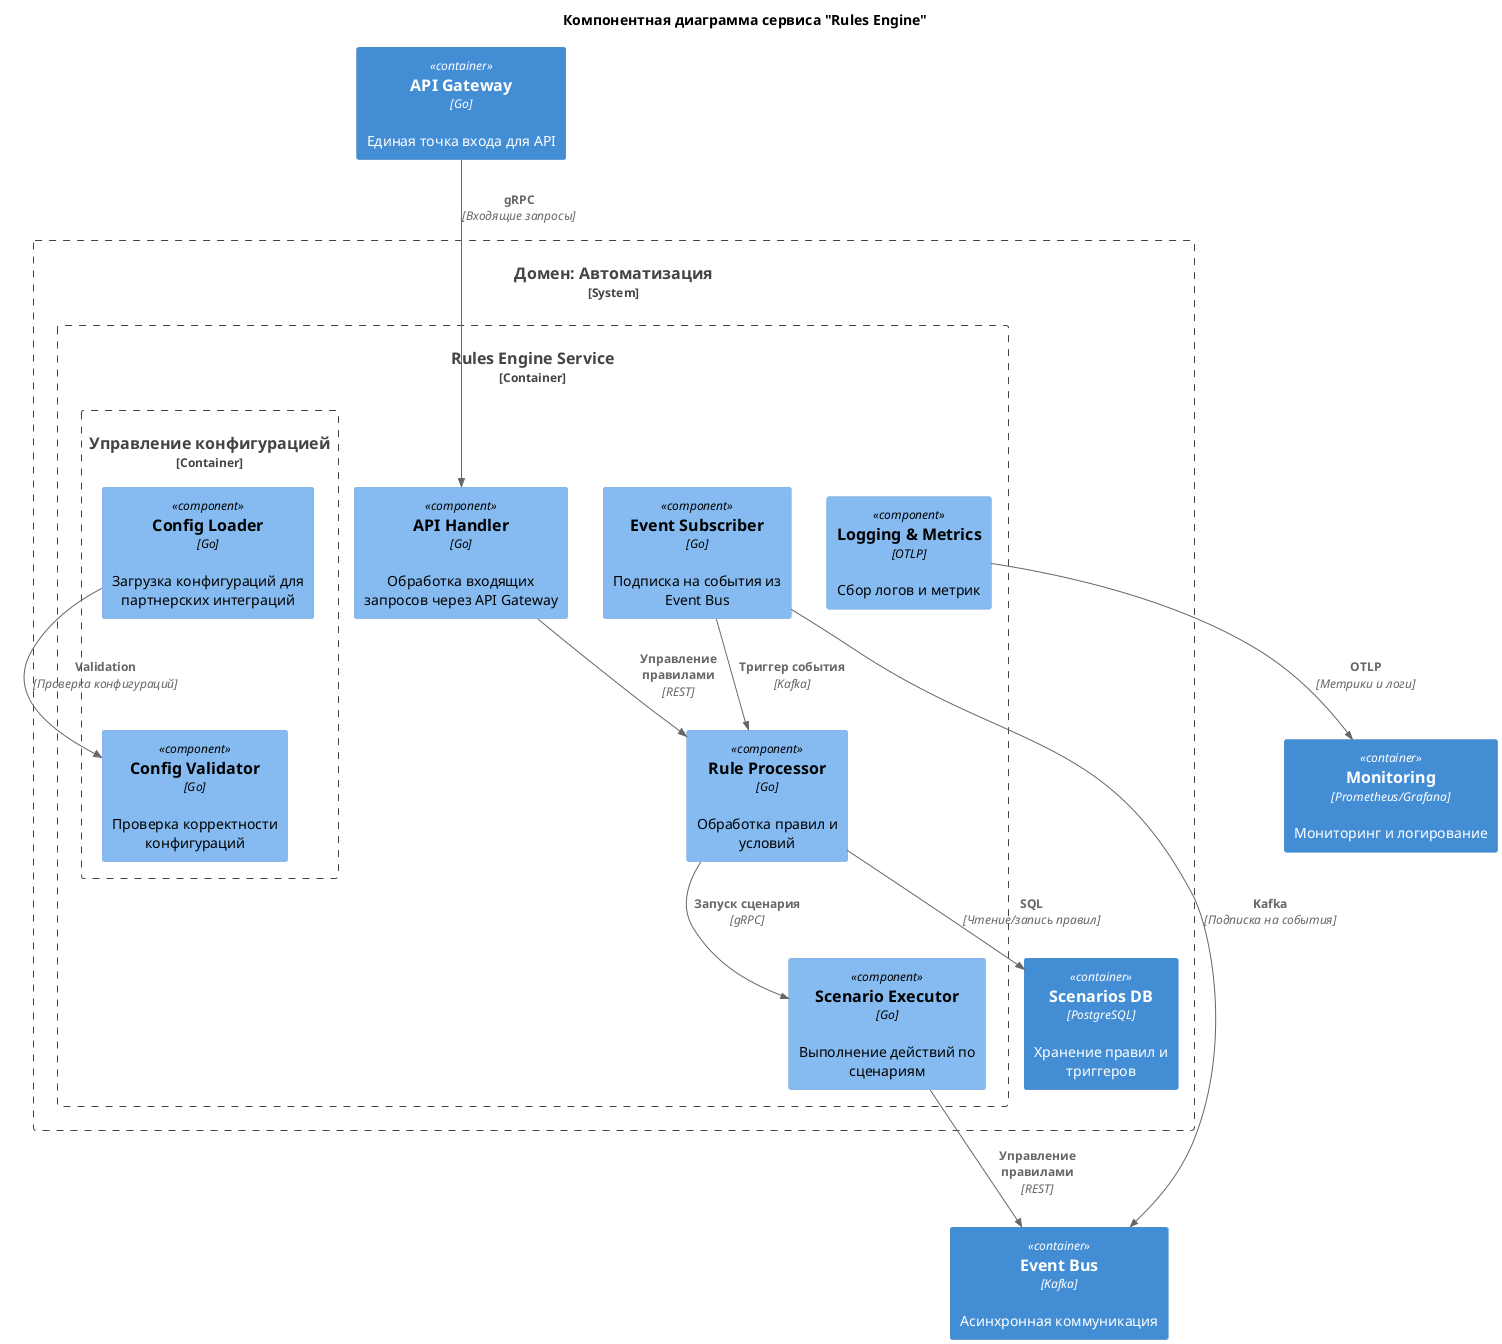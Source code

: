 @startuml
!include <C4/C4_Component>

title Компонентная диаграмма сервиса "Rules Engine"

System_Boundary(rules_engine, "Домен: Автоматизация") {
    Container_Boundary(rules_engine_service, "Rules Engine Service") {
        Component(rule_processor, "Rule Processor", "Go", "Обработка правил и условий")
        Component(scenario_executor, "Scenario Executor", "Go", "Выполнение действий по сценариям")
        Component(event_subscriber, "Event Subscriber", "Go", "Подписка на события из Event Bus")
        Component(api_handler, "API Handler", "Go", "Обработка входящих запросов через API Gateway")
        Component(logging_metrics, "Logging & Metrics", "OTLP", "Сбор логов и метрик")

        Container_Boundary(config_management, "Управление конфигурацией") {
            Component(config_loader, "Config Loader", "Go", "Загрузка конфигураций для партнерских интеграций")
            Component(config_validator, "Config Validator", "Go", "Проверка корректности конфигураций")
        }

        Rel(rule_processor, scenario_executor, "Запуск сценария", "gRPC")
        Rel(event_subscriber, rule_processor, "Триггер события", "Kafka")
        Rel(api_handler, rule_processor, "Управление правилами", "REST")
    }
    
    Container(scenario_db, "Scenarios DB", "PostgreSQL", "Хранение правил и триггеров")
}

' Внешние зависимости
Container(event_bus, "Event Bus", "Kafka", "Асинхронная коммуникация")
Container(api_gateway, "API Gateway", "Go", "Единая точка входа для API")
Container(monitoring, "Monitoring", "Prometheus/Grafana", "Мониторинг и логирование")

' Связи с внешними системами
Rel(api_gateway, api_handler, "gRPC", "Входящие запросы")
Rel(rule_processor, scenario_db, "SQL", "Чтение/запись правил")
Rel(event_subscriber, event_bus, "Kafka", "Подписка на события")

Rel(scenario_executor, event_bus, "Управление правилами", "REST")

Rel(config_loader, config_validator, "Validation", "Проверка конфигураций")

Rel(logging_metrics, monitoring, "OTLP", "Метрики и логи")

@enduml